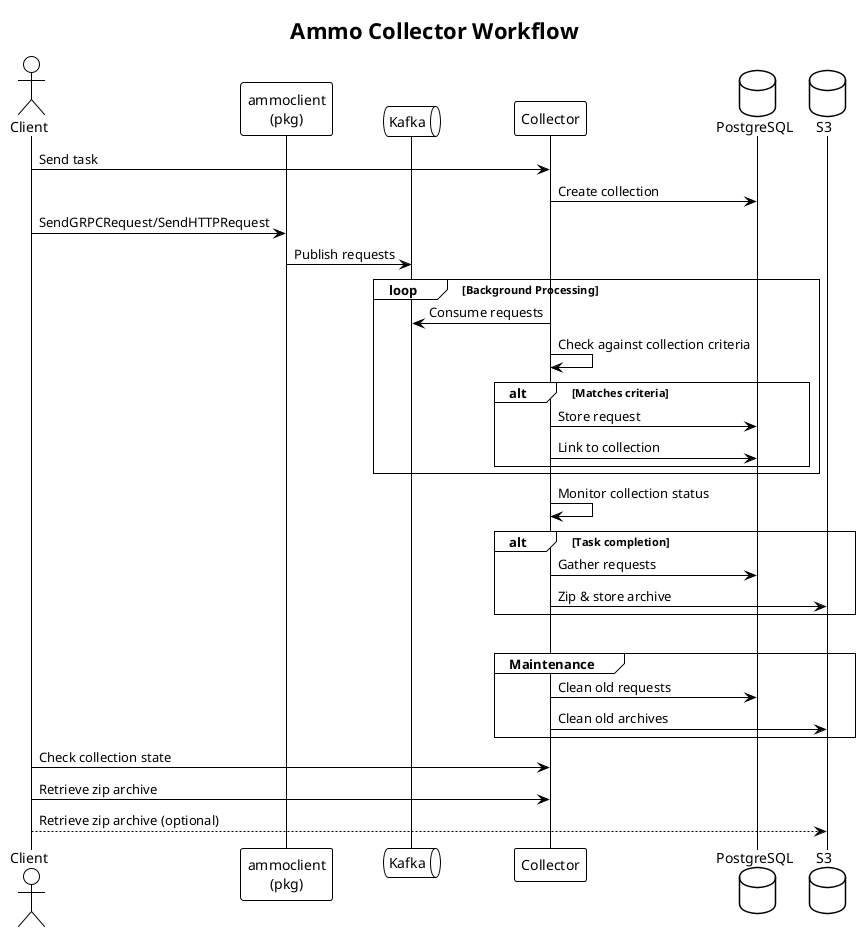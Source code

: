 @startuml
!theme plain

title Ammo Collector Workflow

actor Client
Client -> Collector: Send task  

participant AmmoClient as "ammoclient\n(pkg)"
queue Kafka
participant "Ammo Collector" as Collector
database PostgreSQL
database S3

Collector -> PostgreSQL: Create collection

Client -> AmmoClient: SendGRPCRequest/SendHTTPRequest
AmmoClient -> Kafka: Publish requests

loop Background Processing
  Collector -> Kafka: Consume requests
  Collector -> Collector: Check against collection criteria
  
  alt Matches criteria
    Collector -> PostgreSQL: Store request
    Collector -> PostgreSQL: Link to collection
  end
end

Collector -> Collector: Monitor collection status

alt Task completion
  Collector -> PostgreSQL: Gather requests
  Collector -> S3: Zip & store archive  
end

|||

group Maintenance
  Collector -> PostgreSQL: Clean old requests
  Collector -> S3: Clean old archives
end

Client -> Collector: Check collection state
Client -> Collector: Retrieve zip archive
Client --> S3: Retrieve zip archive (optional)

@enduml

